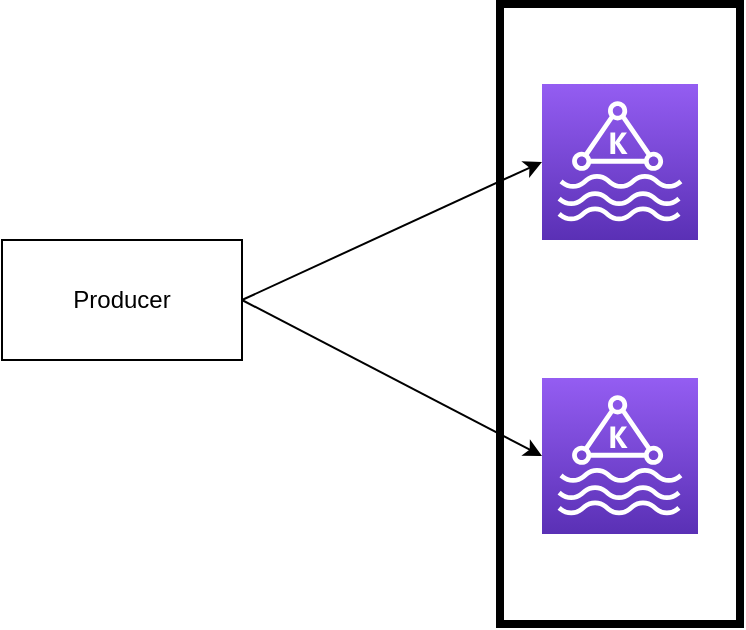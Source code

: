 <mxfile version="20.4.0" type="device" pages="5"><diagram id="mfpbCWH5Cw6H8P4V7aEa" name="cenario-1"><mxGraphModel dx="752" dy="684" grid="1" gridSize="10" guides="1" tooltips="1" connect="1" arrows="1" fold="1" page="1" pageScale="1" pageWidth="827" pageHeight="1169" math="0" shadow="0"><root><mxCell id="0"/><mxCell id="1" parent="0"/><mxCell id="tnpCmy6KEFIxmYHXCqKP-3" value="" style="rounded=0;whiteSpace=wrap;html=1;strokeColor=#000000;strokeWidth=4;fontSize=30;fillStyle=auto;fillColor=none;" vertex="1" parent="1"><mxGeometry x="409" y="120" width="120" height="310" as="geometry"/></mxCell><mxCell id="itEyDUlLYOqajv6M6qqO-1" value="Producer" style="rounded=0;whiteSpace=wrap;html=1;" vertex="1" parent="1"><mxGeometry x="160" y="238" width="120" height="60" as="geometry"/></mxCell><mxCell id="itEyDUlLYOqajv6M6qqO-2" value="" style="sketch=0;points=[[0,0,0],[0.25,0,0],[0.5,0,0],[0.75,0,0],[1,0,0],[0,1,0],[0.25,1,0],[0.5,1,0],[0.75,1,0],[1,1,0],[0,0.25,0],[0,0.5,0],[0,0.75,0],[1,0.25,0],[1,0.5,0],[1,0.75,0]];outlineConnect=0;fontColor=#232F3E;gradientColor=#945DF2;gradientDirection=north;fillColor=#5A30B5;strokeColor=#ffffff;dashed=0;verticalLabelPosition=bottom;verticalAlign=top;align=center;html=1;fontSize=12;fontStyle=0;aspect=fixed;shape=mxgraph.aws4.resourceIcon;resIcon=mxgraph.aws4.managed_streaming_for_kafka;" vertex="1" parent="1"><mxGeometry x="430" y="160" width="78" height="78" as="geometry"/></mxCell><mxCell id="itEyDUlLYOqajv6M6qqO-6" value="" style="endArrow=classic;html=1;rounded=0;exitX=1;exitY=0.5;exitDx=0;exitDy=0;entryX=0;entryY=0.5;entryDx=0;entryDy=0;entryPerimeter=0;" edge="1" parent="1" source="itEyDUlLYOqajv6M6qqO-1" target="itEyDUlLYOqajv6M6qqO-2"><mxGeometry width="50" height="50" relative="1" as="geometry"><mxPoint x="300" y="380" as="sourcePoint"/><mxPoint x="350" y="330" as="targetPoint"/></mxGeometry></mxCell><mxCell id="itEyDUlLYOqajv6M6qqO-7" value="" style="endArrow=classic;html=1;rounded=0;exitX=1;exitY=0.5;exitDx=0;exitDy=0;entryX=0;entryY=0.5;entryDx=0;entryDy=0;entryPerimeter=0;" edge="1" parent="1" source="itEyDUlLYOqajv6M6qqO-1" target="itEyDUlLYOqajv6M6qqO-3"><mxGeometry width="50" height="50" relative="1" as="geometry"><mxPoint x="290" y="278" as="sourcePoint"/><mxPoint x="440" y="209" as="targetPoint"/></mxGeometry></mxCell><mxCell id="itEyDUlLYOqajv6M6qqO-3" value="" style="sketch=0;points=[[0,0,0],[0.25,0,0],[0.5,0,0],[0.75,0,0],[1,0,0],[0,1,0],[0.25,1,0],[0.5,1,0],[0.75,1,0],[1,1,0],[0,0.25,0],[0,0.5,0],[0,0.75,0],[1,0.25,0],[1,0.5,0],[1,0.75,0]];outlineConnect=0;fontColor=#232F3E;gradientColor=#945DF2;gradientDirection=north;fillColor=#5A30B5;strokeColor=#ffffff;dashed=0;verticalLabelPosition=bottom;verticalAlign=top;align=center;html=1;fontSize=12;fontStyle=0;aspect=fixed;shape=mxgraph.aws4.resourceIcon;resIcon=mxgraph.aws4.managed_streaming_for_kafka;" vertex="1" parent="1"><mxGeometry x="430" y="307" width="78" height="78" as="geometry"/></mxCell><mxCell id="itEyDUlLYOqajv6M6qqO-4" value="" style="shape=image;html=1;verticalAlign=top;verticalLabelPosition=bottom;labelBackgroundColor=#ffffff;imageAspect=0;aspect=fixed;image=https://cdn1.iconfinder.com/data/icons/social-media-vol-3/24/_x-128.png;opacity=50;" vertex="1" parent="1"><mxGeometry x="421" y="298" width="96" height="96" as="geometry"/></mxCell></root></mxGraphModel></diagram><diagram id="c6U-RScM_IMdYAd0cNr1" name="cenario-2"><mxGraphModel dx="752" dy="684" grid="1" gridSize="10" guides="1" tooltips="1" connect="1" arrows="1" fold="1" page="1" pageScale="1" pageWidth="827" pageHeight="1169" math="0" shadow="0"><root><mxCell id="0"/><mxCell id="1" parent="0"/><mxCell id="HyPg4_83eQtgtZftJ9Yt-1" value="Producer" style="rounded=0;whiteSpace=wrap;html=1;" vertex="1" parent="1"><mxGeometry x="40" y="168" width="120" height="60" as="geometry"/></mxCell><mxCell id="HyPg4_83eQtgtZftJ9Yt-2" value="" style="sketch=0;points=[[0,0,0],[0.25,0,0],[0.5,0,0],[0.75,0,0],[1,0,0],[0,1,0],[0.25,1,0],[0.5,1,0],[0.75,1,0],[1,1,0],[0,0.25,0],[0,0.5,0],[0,0.75,0],[1,0.25,0],[1,0.5,0],[1,0.75,0]];outlineConnect=0;fontColor=#232F3E;gradientColor=#945DF2;gradientDirection=north;fillColor=#5A30B5;strokeColor=#ffffff;dashed=0;verticalLabelPosition=bottom;verticalAlign=top;align=center;html=1;fontSize=12;fontStyle=0;aspect=fixed;shape=mxgraph.aws4.resourceIcon;resIcon=mxgraph.aws4.managed_streaming_for_kafka;" vertex="1" parent="1"><mxGeometry x="310" y="159" width="78" height="78" as="geometry"/></mxCell><mxCell id="HyPg4_83eQtgtZftJ9Yt-3" value="" style="endArrow=classic;html=1;rounded=0;exitX=1;exitY=0.5;exitDx=0;exitDy=0;entryX=0;entryY=0.5;entryDx=0;entryDy=0;entryPerimeter=0;" edge="1" parent="1" source="HyPg4_83eQtgtZftJ9Yt-1" target="HyPg4_83eQtgtZftJ9Yt-2"><mxGeometry width="50" height="50" relative="1" as="geometry"><mxPoint x="180" y="310" as="sourcePoint"/><mxPoint x="230" y="260" as="targetPoint"/></mxGeometry></mxCell><mxCell id="HyPg4_83eQtgtZftJ9Yt-4" value="Consumer" style="rounded=0;whiteSpace=wrap;html=1;" vertex="1" parent="1"><mxGeometry x="520" y="168" width="120" height="60" as="geometry"/></mxCell><mxCell id="HyPg4_83eQtgtZftJ9Yt-5" value="" style="endArrow=classic;html=1;rounded=0;exitX=1;exitY=0.5;exitDx=0;exitDy=0;entryX=0;entryY=0.5;entryDx=0;entryDy=0;exitPerimeter=0;" edge="1" parent="1" source="HyPg4_83eQtgtZftJ9Yt-2" target="HyPg4_83eQtgtZftJ9Yt-4"><mxGeometry width="50" height="50" relative="1" as="geometry"><mxPoint x="170" y="208" as="sourcePoint"/><mxPoint x="320" y="208" as="targetPoint"/></mxGeometry></mxCell><mxCell id="HyPg4_83eQtgtZftJ9Yt-6" value="x RPM" style="text;html=1;align=center;verticalAlign=middle;resizable=0;points=[];autosize=1;strokeColor=none;fillColor=none;fontStyle=1" vertex="1" parent="1"><mxGeometry x="70" y="129" width="60" height="30" as="geometry"/></mxCell><mxCell id="HyPg4_83eQtgtZftJ9Yt-7" value="y RPM" style="text;html=1;align=center;verticalAlign=middle;resizable=0;points=[];autosize=1;strokeColor=none;fillColor=none;fontStyle=1" vertex="1" parent="1"><mxGeometry x="550" y="129" width="60" height="30" as="geometry"/></mxCell><mxCell id="HyPg4_83eQtgtZftJ9Yt-8" value="x &amp;gt; y" style="text;html=1;align=center;verticalAlign=middle;resizable=0;points=[];autosize=1;strokeColor=none;fillColor=none;fontSize=30;fontStyle=1" vertex="1" parent="1"><mxGeometry x="304" y="310" width="90" height="50" as="geometry"/></mxCell></root></mxGraphModel></diagram><diagram id="NvJm1it1Wpda-F6SlTqG" name="cenario-2.1"><mxGraphModel dx="752" dy="684" grid="1" gridSize="10" guides="1" tooltips="1" connect="1" arrows="1" fold="1" page="1" pageScale="1" pageWidth="827" pageHeight="1169" math="0" shadow="0"><root><mxCell id="0"/><mxCell id="1" parent="0"/><mxCell id="7mzOP-pHkyjg4dcRFDMN-1" value="Producer" style="rounded=0;whiteSpace=wrap;html=1;" vertex="1" parent="1"><mxGeometry x="40" y="168" width="120" height="60" as="geometry"/></mxCell><mxCell id="7mzOP-pHkyjg4dcRFDMN-2" value="" style="sketch=0;points=[[0,0,0],[0.25,0,0],[0.5,0,0],[0.75,0,0],[1,0,0],[0,1,0],[0.25,1,0],[0.5,1,0],[0.75,1,0],[1,1,0],[0,0.25,0],[0,0.5,0],[0,0.75,0],[1,0.25,0],[1,0.5,0],[1,0.75,0]];outlineConnect=0;fontColor=#232F3E;gradientColor=#945DF2;gradientDirection=north;fillColor=#5A30B5;strokeColor=#ffffff;dashed=0;verticalLabelPosition=bottom;verticalAlign=top;align=center;html=1;fontSize=12;fontStyle=0;aspect=fixed;shape=mxgraph.aws4.resourceIcon;resIcon=mxgraph.aws4.managed_streaming_for_kafka;" vertex="1" parent="1"><mxGeometry x="310" y="159" width="78" height="78" as="geometry"/></mxCell><mxCell id="7mzOP-pHkyjg4dcRFDMN-3" value="" style="endArrow=classic;html=1;rounded=0;exitX=1;exitY=0.5;exitDx=0;exitDy=0;entryX=0;entryY=0.5;entryDx=0;entryDy=0;entryPerimeter=0;" edge="1" parent="1" source="7mzOP-pHkyjg4dcRFDMN-1" target="7mzOP-pHkyjg4dcRFDMN-2"><mxGeometry width="50" height="50" relative="1" as="geometry"><mxPoint x="180" y="310" as="sourcePoint"/><mxPoint x="230" y="260" as="targetPoint"/></mxGeometry></mxCell><mxCell id="7mzOP-pHkyjg4dcRFDMN-4" value="Consumer" style="rounded=0;whiteSpace=wrap;html=1;" vertex="1" parent="1"><mxGeometry x="520" y="119" width="120" height="60" as="geometry"/></mxCell><mxCell id="7mzOP-pHkyjg4dcRFDMN-5" value="" style="endArrow=classic;html=1;rounded=0;exitX=1;exitY=0.5;exitDx=0;exitDy=0;entryX=0;entryY=0.5;entryDx=0;entryDy=0;exitPerimeter=0;" edge="1" parent="1" source="7mzOP-pHkyjg4dcRFDMN-2" target="7mzOP-pHkyjg4dcRFDMN-4"><mxGeometry width="50" height="50" relative="1" as="geometry"><mxPoint x="170" y="208" as="sourcePoint"/><mxPoint x="320" y="208" as="targetPoint"/></mxGeometry></mxCell><mxCell id="7mzOP-pHkyjg4dcRFDMN-6" value="x RPM" style="text;html=1;align=center;verticalAlign=middle;resizable=0;points=[];autosize=1;strokeColor=none;fillColor=none;fontStyle=1" vertex="1" parent="1"><mxGeometry x="70" y="129" width="60" height="30" as="geometry"/></mxCell><mxCell id="7mzOP-pHkyjg4dcRFDMN-7" value="y RPM" style="text;html=1;align=center;verticalAlign=middle;resizable=0;points=[];autosize=1;strokeColor=none;fillColor=none;fontStyle=1" vertex="1" parent="1"><mxGeometry x="550" y="80" width="60" height="30" as="geometry"/></mxCell><mxCell id="7mzOP-pHkyjg4dcRFDMN-8" value="Consumer" style="rounded=0;whiteSpace=wrap;html=1;" vertex="1" parent="1"><mxGeometry x="520" y="267" width="120" height="60" as="geometry"/></mxCell><mxCell id="7mzOP-pHkyjg4dcRFDMN-9" value="y RPM" style="text;html=1;align=center;verticalAlign=middle;resizable=0;points=[];autosize=1;strokeColor=none;fillColor=none;fontStyle=1" vertex="1" parent="1"><mxGeometry x="550" y="228" width="60" height="30" as="geometry"/></mxCell><mxCell id="7mzOP-pHkyjg4dcRFDMN-10" value="" style="endArrow=classic;html=1;rounded=0;exitX=1;exitY=0.5;exitDx=0;exitDy=0;entryX=0;entryY=0.5;entryDx=0;entryDy=0;exitPerimeter=0;" edge="1" parent="1" source="7mzOP-pHkyjg4dcRFDMN-2" target="7mzOP-pHkyjg4dcRFDMN-8"><mxGeometry width="50" height="50" relative="1" as="geometry"><mxPoint x="398" y="208" as="sourcePoint"/><mxPoint x="530" y="159" as="targetPoint"/></mxGeometry></mxCell></root></mxGraphModel></diagram><diagram id="01acPMnHcyMl7U225HLm" name="cenario-2.2"><mxGraphModel dx="752" dy="684" grid="1" gridSize="10" guides="1" tooltips="1" connect="1" arrows="1" fold="1" page="1" pageScale="1" pageWidth="827" pageHeight="1169" math="0" shadow="0"><root><mxCell id="0"/><mxCell id="1" parent="0"/><mxCell id="KpMzf3hvZo7NGGr4908h-1" value="Producer" style="rounded=0;whiteSpace=wrap;html=1;" vertex="1" parent="1"><mxGeometry x="40" y="168" width="120" height="60" as="geometry"/></mxCell><mxCell id="KpMzf3hvZo7NGGr4908h-2" value="" style="sketch=0;points=[[0,0,0],[0.25,0,0],[0.5,0,0],[0.75,0,0],[1,0,0],[0,1,0],[0.25,1,0],[0.5,1,0],[0.75,1,0],[1,1,0],[0,0.25,0],[0,0.5,0],[0,0.75,0],[1,0.25,0],[1,0.5,0],[1,0.75,0]];outlineConnect=0;fontColor=#232F3E;gradientColor=#945DF2;gradientDirection=north;fillColor=#5A30B5;strokeColor=#ffffff;dashed=0;verticalLabelPosition=bottom;verticalAlign=top;align=center;html=1;fontSize=12;fontStyle=0;aspect=fixed;shape=mxgraph.aws4.resourceIcon;resIcon=mxgraph.aws4.managed_streaming_for_kafka;" vertex="1" parent="1"><mxGeometry x="310" y="159" width="78" height="78" as="geometry"/></mxCell><mxCell id="KpMzf3hvZo7NGGr4908h-3" value="" style="endArrow=classic;html=1;rounded=0;exitX=1;exitY=0.5;exitDx=0;exitDy=0;entryX=0;entryY=0.5;entryDx=0;entryDy=0;entryPerimeter=0;" edge="1" parent="1" source="KpMzf3hvZo7NGGr4908h-1" target="KpMzf3hvZo7NGGr4908h-2"><mxGeometry width="50" height="50" relative="1" as="geometry"><mxPoint x="180" y="310" as="sourcePoint"/><mxPoint x="230" y="260" as="targetPoint"/></mxGeometry></mxCell><mxCell id="KpMzf3hvZo7NGGr4908h-4" value="Consumer" style="rounded=0;whiteSpace=wrap;html=1;" vertex="1" parent="1"><mxGeometry x="520" y="168" width="120" height="60" as="geometry"/></mxCell><mxCell id="KpMzf3hvZo7NGGr4908h-5" value="" style="endArrow=classic;html=1;rounded=0;exitX=1;exitY=0.5;exitDx=0;exitDy=0;entryX=0;entryY=0.25;entryDx=0;entryDy=0;exitPerimeter=0;" edge="1" parent="1" source="KpMzf3hvZo7NGGr4908h-2" target="KpMzf3hvZo7NGGr4908h-4"><mxGeometry width="50" height="50" relative="1" as="geometry"><mxPoint x="170" y="208" as="sourcePoint"/><mxPoint x="320" y="208" as="targetPoint"/></mxGeometry></mxCell><mxCell id="KpMzf3hvZo7NGGr4908h-6" value="x RPM" style="text;html=1;align=center;verticalAlign=middle;resizable=0;points=[];autosize=1;strokeColor=none;fillColor=none;fontStyle=1" vertex="1" parent="1"><mxGeometry x="70" y="129" width="60" height="30" as="geometry"/></mxCell><mxCell id="KpMzf3hvZo7NGGr4908h-7" value="y RPM" style="text;html=1;align=center;verticalAlign=middle;resizable=0;points=[];autosize=1;strokeColor=none;fillColor=none;fontStyle=1" vertex="1" parent="1"><mxGeometry x="550" y="129" width="60" height="30" as="geometry"/></mxCell><mxCell id="KpMzf3hvZo7NGGr4908h-8" value="" style="endArrow=classic;html=1;rounded=0;exitX=1;exitY=0.5;exitDx=0;exitDy=0;entryX=0;entryY=0.75;entryDx=0;entryDy=0;exitPerimeter=0;" edge="1" parent="1" source="KpMzf3hvZo7NGGr4908h-2" target="KpMzf3hvZo7NGGr4908h-4"><mxGeometry width="50" height="50" relative="1" as="geometry"><mxPoint x="398" y="188.5" as="sourcePoint"/><mxPoint x="530" y="193" as="targetPoint"/></mxGeometry></mxCell></root></mxGraphModel></diagram><diagram id="EuIcbMHeALOU0hYNHBOG" name="cenario-3"><mxGraphModel dx="752" dy="684" grid="1" gridSize="10" guides="1" tooltips="1" connect="1" arrows="1" fold="1" page="1" pageScale="1" pageWidth="827" pageHeight="1169" math="0" shadow="0"><root><mxCell id="0"/><mxCell id="1" parent="0"/><mxCell id="3O_5Ez4DP0hCGezCHQv2-8" value="" style="rounded=0;whiteSpace=wrap;html=1;strokeColor=#000000;strokeWidth=4;fontSize=30;fillStyle=auto;fillColor=none;" vertex="1" parent="1"><mxGeometry x="409" y="120" width="120" height="150" as="geometry"/></mxCell><mxCell id="3O_5Ez4DP0hCGezCHQv2-9" value="" style="rounded=0;whiteSpace=wrap;html=1;strokeColor=#000000;strokeWidth=4;fontSize=30;fillStyle=auto;fillColor=none;" vertex="1" parent="1"><mxGeometry x="409" y="280" width="120" height="150" as="geometry"/></mxCell><mxCell id="3O_5Ez4DP0hCGezCHQv2-1" value="Producer1" style="rounded=0;whiteSpace=wrap;html=1;" vertex="1" parent="1"><mxGeometry x="160" y="169" width="120" height="60" as="geometry"/></mxCell><mxCell id="3O_5Ez4DP0hCGezCHQv2-2" value="" style="sketch=0;points=[[0,0,0],[0.25,0,0],[0.5,0,0],[0.75,0,0],[1,0,0],[0,1,0],[0.25,1,0],[0.5,1,0],[0.75,1,0],[1,1,0],[0,0.25,0],[0,0.5,0],[0,0.75,0],[1,0.25,0],[1,0.5,0],[1,0.75,0]];outlineConnect=0;fontColor=#232F3E;gradientColor=#945DF2;gradientDirection=north;fillColor=#5A30B5;strokeColor=#ffffff;dashed=0;verticalLabelPosition=bottom;verticalAlign=top;align=center;html=1;fontSize=12;fontStyle=0;aspect=fixed;shape=mxgraph.aws4.resourceIcon;resIcon=mxgraph.aws4.managed_streaming_for_kafka;" vertex="1" parent="1"><mxGeometry x="430" y="160" width="78" height="78" as="geometry"/></mxCell><mxCell id="3O_5Ez4DP0hCGezCHQv2-3" value="" style="endArrow=classic;html=1;rounded=0;exitX=1;exitY=0.5;exitDx=0;exitDy=0;entryX=0;entryY=0.5;entryDx=0;entryDy=0;entryPerimeter=0;" edge="1" parent="1" source="3O_5Ez4DP0hCGezCHQv2-1" target="3O_5Ez4DP0hCGezCHQv2-2"><mxGeometry width="50" height="50" relative="1" as="geometry"><mxPoint x="300" y="380" as="sourcePoint"/><mxPoint x="350" y="330" as="targetPoint"/></mxGeometry></mxCell><mxCell id="3O_5Ez4DP0hCGezCHQv2-6" value="" style="sketch=0;points=[[0,0,0],[0.25,0,0],[0.5,0,0],[0.75,0,0],[1,0,0],[0,1,0],[0.25,1,0],[0.5,1,0],[0.75,1,0],[1,1,0],[0,0.25,0],[0,0.5,0],[0,0.75,0],[1,0.25,0],[1,0.5,0],[1,0.75,0]];outlineConnect=0;fontColor=#232F3E;gradientColor=#945DF2;gradientDirection=north;fillColor=#5A30B5;strokeColor=#ffffff;dashed=0;verticalLabelPosition=bottom;verticalAlign=top;align=center;html=1;fontSize=12;fontStyle=0;aspect=fixed;shape=mxgraph.aws4.resourceIcon;resIcon=mxgraph.aws4.managed_streaming_for_kafka;" vertex="1" parent="1"><mxGeometry x="430" y="307" width="78" height="78" as="geometry"/></mxCell><mxCell id="3O_5Ez4DP0hCGezCHQv2-10" value="" style="endArrow=classic;html=1;rounded=0;exitX=1;exitY=0.5;exitDx=0;exitDy=0;" edge="1" parent="1" source="3O_5Ez4DP0hCGezCHQv2-15"><mxGeometry width="50" height="50" relative="1" as="geometry"><mxPoint x="290" y="350" as="sourcePoint"/><mxPoint x="430" y="350" as="targetPoint"/></mxGeometry></mxCell><mxCell id="3O_5Ez4DP0hCGezCHQv2-11" value="Consumer1" style="rounded=0;whiteSpace=wrap;html=1;" vertex="1" parent="1"><mxGeometry x="610" y="169" width="120" height="60" as="geometry"/></mxCell><mxCell id="3O_5Ez4DP0hCGezCHQv2-12" value="" style="endArrow=classic;html=1;rounded=0;exitX=1;exitY=0.5;exitDx=0;exitDy=0;entryX=0;entryY=0.5;entryDx=0;entryDy=0;exitPerimeter=0;" edge="1" parent="1" source="3O_5Ez4DP0hCGezCHQv2-2" target="3O_5Ez4DP0hCGezCHQv2-11"><mxGeometry width="50" height="50" relative="1" as="geometry"><mxPoint x="290" y="278" as="sourcePoint"/><mxPoint x="440" y="209" as="targetPoint"/></mxGeometry></mxCell><mxCell id="3O_5Ez4DP0hCGezCHQv2-13" value="Consumer2" style="rounded=0;whiteSpace=wrap;html=1;" vertex="1" parent="1"><mxGeometry x="610" y="316" width="120" height="60" as="geometry"/></mxCell><mxCell id="3O_5Ez4DP0hCGezCHQv2-14" value="" style="endArrow=classic;html=1;rounded=0;entryX=0;entryY=0.5;entryDx=0;entryDy=0;" edge="1" parent="1" source="3O_5Ez4DP0hCGezCHQv2-6" target="3O_5Ez4DP0hCGezCHQv2-13"><mxGeometry width="50" height="50" relative="1" as="geometry"><mxPoint x="518" y="209" as="sourcePoint"/><mxPoint x="620" y="209" as="targetPoint"/></mxGeometry></mxCell><mxCell id="3O_5Ez4DP0hCGezCHQv2-15" value="Producer2" style="rounded=0;whiteSpace=wrap;html=1;" vertex="1" parent="1"><mxGeometry x="160" y="320" width="120" height="60" as="geometry"/></mxCell></root></mxGraphModel></diagram></mxfile>